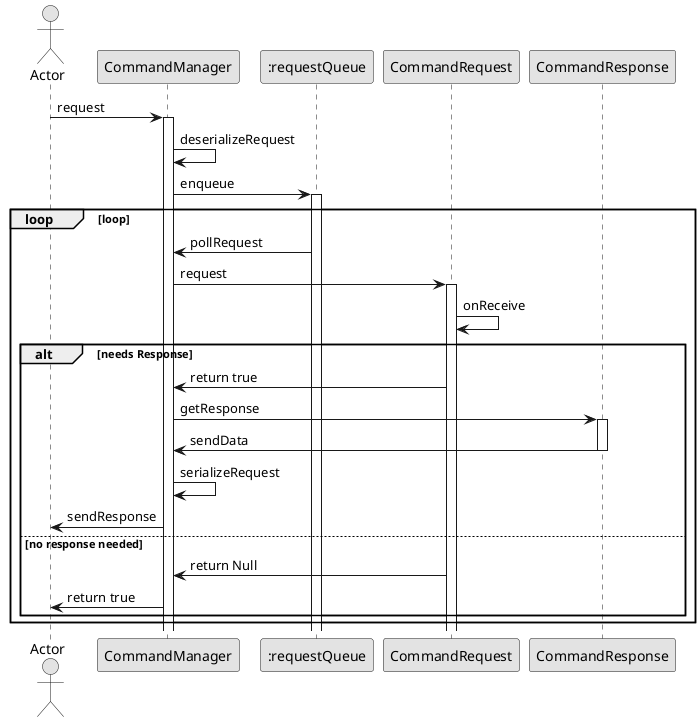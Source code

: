 @startuml

skinparam linetype ortho
skinparam Monochrome true
skinparam classAttributeIconSize 0


Actor Actor

Actor -> CommandManager: request
activate CommandManager

CommandManager->CommandManager: deserializeRequest

CommandManager->":requestQueue": enqueue
activate ":requestQueue"

loop loop
":requestQueue"->CommandManager: pollRequest
CommandManager->CommandRequest: request
activate CommandRequest

CommandRequest->CommandRequest: onReceive

alt needs Response
    CommandRequest->CommandManager: return true
    CommandManager->CommandResponse: getResponse
    activate CommandResponse
    CommandResponse->CommandManager: sendData  
    deactivate CommandResponse
    CommandManager->CommandManager: serializeRequest
    CommandManager->Actor: sendResponse



    else no response needed
        CommandRequest->CommandManager: return Null
        CommandManager->Actor: return true

end

end


@enduml